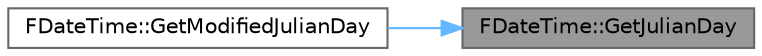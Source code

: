 digraph "FDateTime::GetJulianDay"
{
 // INTERACTIVE_SVG=YES
 // LATEX_PDF_SIZE
  bgcolor="transparent";
  edge [fontname=Helvetica,fontsize=10,labelfontname=Helvetica,labelfontsize=10];
  node [fontname=Helvetica,fontsize=10,shape=box,height=0.2,width=0.4];
  rankdir="RL";
  Node1 [id="Node000001",label="FDateTime::GetJulianDay",height=0.2,width=0.4,color="gray40", fillcolor="grey60", style="filled", fontcolor="black",tooltip="Returns the Julian Day for this date."];
  Node1 -> Node2 [id="edge1_Node000001_Node000002",dir="back",color="steelblue1",style="solid",tooltip=" "];
  Node2 [id="Node000002",label="FDateTime::GetModifiedJulianDay",height=0.2,width=0.4,color="grey40", fillcolor="white", style="filled",URL="$d3/da3/structFDateTime.html#a1c92d24754fc19d3ff17a8e309f5a60b",tooltip="Returns the Modified Julian day."];
}
